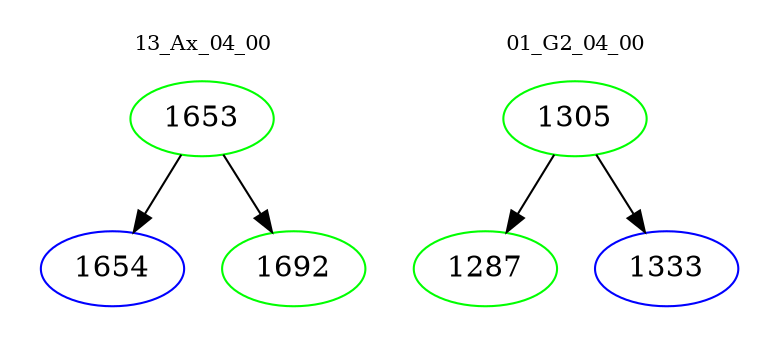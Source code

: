 digraph{
subgraph cluster_0 {
color = white
label = "13_Ax_04_00";
fontsize=10;
T0_1653 [label="1653", color="green"]
T0_1653 -> T0_1654 [color="black"]
T0_1654 [label="1654", color="blue"]
T0_1653 -> T0_1692 [color="black"]
T0_1692 [label="1692", color="green"]
}
subgraph cluster_1 {
color = white
label = "01_G2_04_00";
fontsize=10;
T1_1305 [label="1305", color="green"]
T1_1305 -> T1_1287 [color="black"]
T1_1287 [label="1287", color="green"]
T1_1305 -> T1_1333 [color="black"]
T1_1333 [label="1333", color="blue"]
}
}
